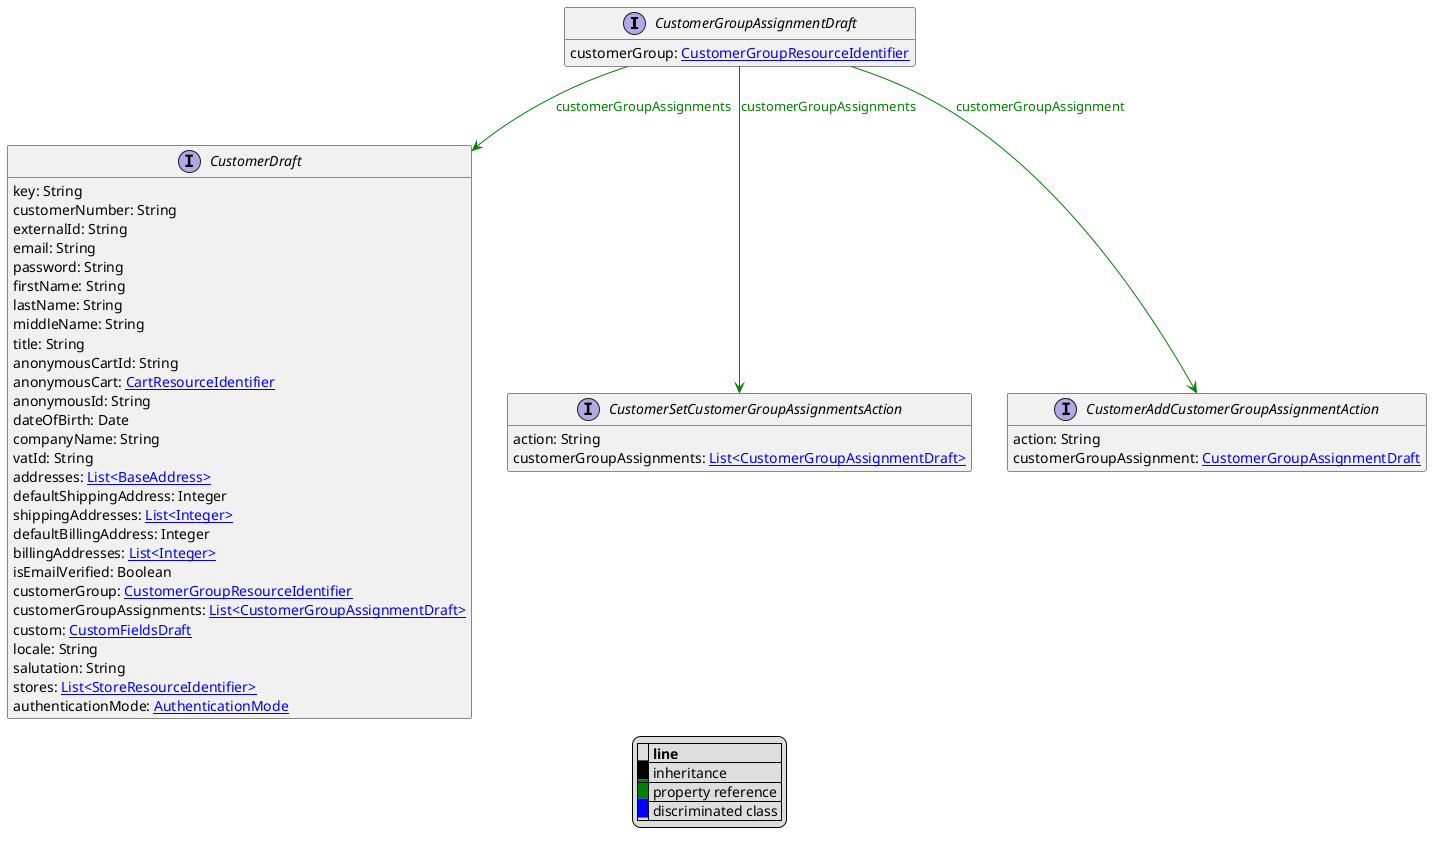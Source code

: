 @startuml

hide empty fields
hide empty methods
legend
|= |= line |
|<back:black>   </back>| inheritance |
|<back:green>   </back>| property reference |
|<back:blue>   </back>| discriminated class |
endlegend
interface CustomerGroupAssignmentDraft [[CustomerGroupAssignmentDraft.svg]]  {
    customerGroup: [[CustomerGroupResourceIdentifier.svg CustomerGroupResourceIdentifier]]
}



interface CustomerDraft [[CustomerDraft.svg]]  {
    key: String
    customerNumber: String
    externalId: String
    email: String
    password: String
    firstName: String
    lastName: String
    middleName: String
    title: String
    anonymousCartId: String
    anonymousCart: [[CartResourceIdentifier.svg CartResourceIdentifier]]
    anonymousId: String
    dateOfBirth: Date
    companyName: String
    vatId: String
    addresses: [[BaseAddress.svg List<BaseAddress>]]
    defaultShippingAddress: Integer
    shippingAddresses: [[Integer.svg List<Integer>]]
    defaultBillingAddress: Integer
    billingAddresses: [[Integer.svg List<Integer>]]
    isEmailVerified: Boolean
    customerGroup: [[CustomerGroupResourceIdentifier.svg CustomerGroupResourceIdentifier]]
    customerGroupAssignments: [[CustomerGroupAssignmentDraft.svg List<CustomerGroupAssignmentDraft>]]
    custom: [[CustomFieldsDraft.svg CustomFieldsDraft]]
    locale: String
    salutation: String
    stores: [[StoreResourceIdentifier.svg List<StoreResourceIdentifier>]]
    authenticationMode: [[AuthenticationMode.svg AuthenticationMode]]
}
interface CustomerSetCustomerGroupAssignmentsAction [[CustomerSetCustomerGroupAssignmentsAction.svg]]  {
    action: String
    customerGroupAssignments: [[CustomerGroupAssignmentDraft.svg List<CustomerGroupAssignmentDraft>]]
}
interface CustomerAddCustomerGroupAssignmentAction [[CustomerAddCustomerGroupAssignmentAction.svg]]  {
    action: String
    customerGroupAssignment: [[CustomerGroupAssignmentDraft.svg CustomerGroupAssignmentDraft]]
}

CustomerGroupAssignmentDraft --> CustomerDraft #green;text:green : "customerGroupAssignments"
CustomerGroupAssignmentDraft --> CustomerSetCustomerGroupAssignmentsAction #green;text:green : "customerGroupAssignments"
CustomerGroupAssignmentDraft --> CustomerAddCustomerGroupAssignmentAction #green;text:green : "customerGroupAssignment"
@enduml
